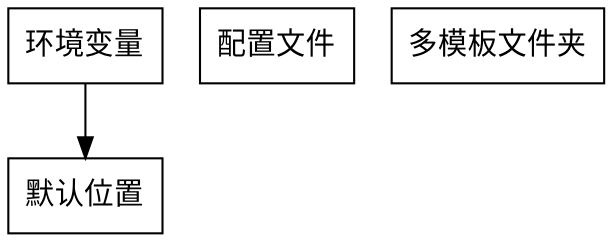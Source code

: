 digraph G {

    node[shape="rect"]


    环境变量 # tempy_templates_dir
    默认位置 # 
    配置文件 # 不是很需要呢
    多模板文件夹 # 可以有呢,,与默认位置有些相冲,,,现在还是不要了

    环境变量 -> 默认位置



}